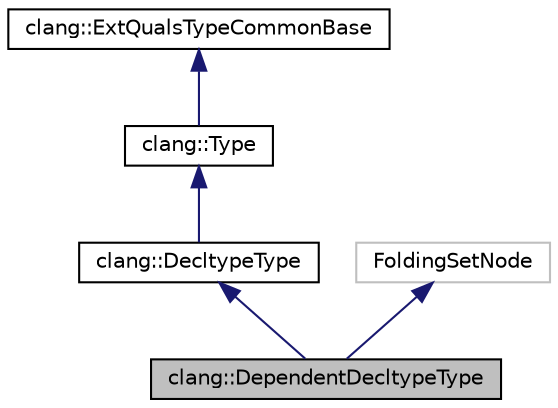 digraph "clang::DependentDecltypeType"
{
 // LATEX_PDF_SIZE
  bgcolor="transparent";
  edge [fontname="Helvetica",fontsize="10",labelfontname="Helvetica",labelfontsize="10"];
  node [fontname="Helvetica",fontsize="10",shape=record];
  Node1 [label="clang::DependentDecltypeType",height=0.2,width=0.4,color="black", fillcolor="grey75", style="filled", fontcolor="black",tooltip="Internal representation of canonical, dependent decltype(expr) types."];
  Node2 -> Node1 [dir="back",color="midnightblue",fontsize="10",style="solid",fontname="Helvetica"];
  Node2 [label="clang::DecltypeType",height=0.2,width=0.4,color="black",URL="$classclang_1_1DecltypeType.html",tooltip="Represents the type decltype(expr) (C++11)."];
  Node3 -> Node2 [dir="back",color="midnightblue",fontsize="10",style="solid",fontname="Helvetica"];
  Node3 [label="clang::Type",height=0.2,width=0.4,color="black",URL="$classclang_1_1Type.html",tooltip="The base class of the type hierarchy."];
  Node4 -> Node3 [dir="back",color="midnightblue",fontsize="10",style="solid",fontname="Helvetica"];
  Node4 [label="clang::ExtQualsTypeCommonBase",height=0.2,width=0.4,color="black",URL="$classclang_1_1ExtQualsTypeCommonBase.html",tooltip="Base class that is common to both the ExtQuals and Type classes, which allows QualType to access the ..."];
  Node5 -> Node1 [dir="back",color="midnightblue",fontsize="10",style="solid",fontname="Helvetica"];
  Node5 [label="FoldingSetNode",height=0.2,width=0.4,color="grey75",tooltip=" "];
}
